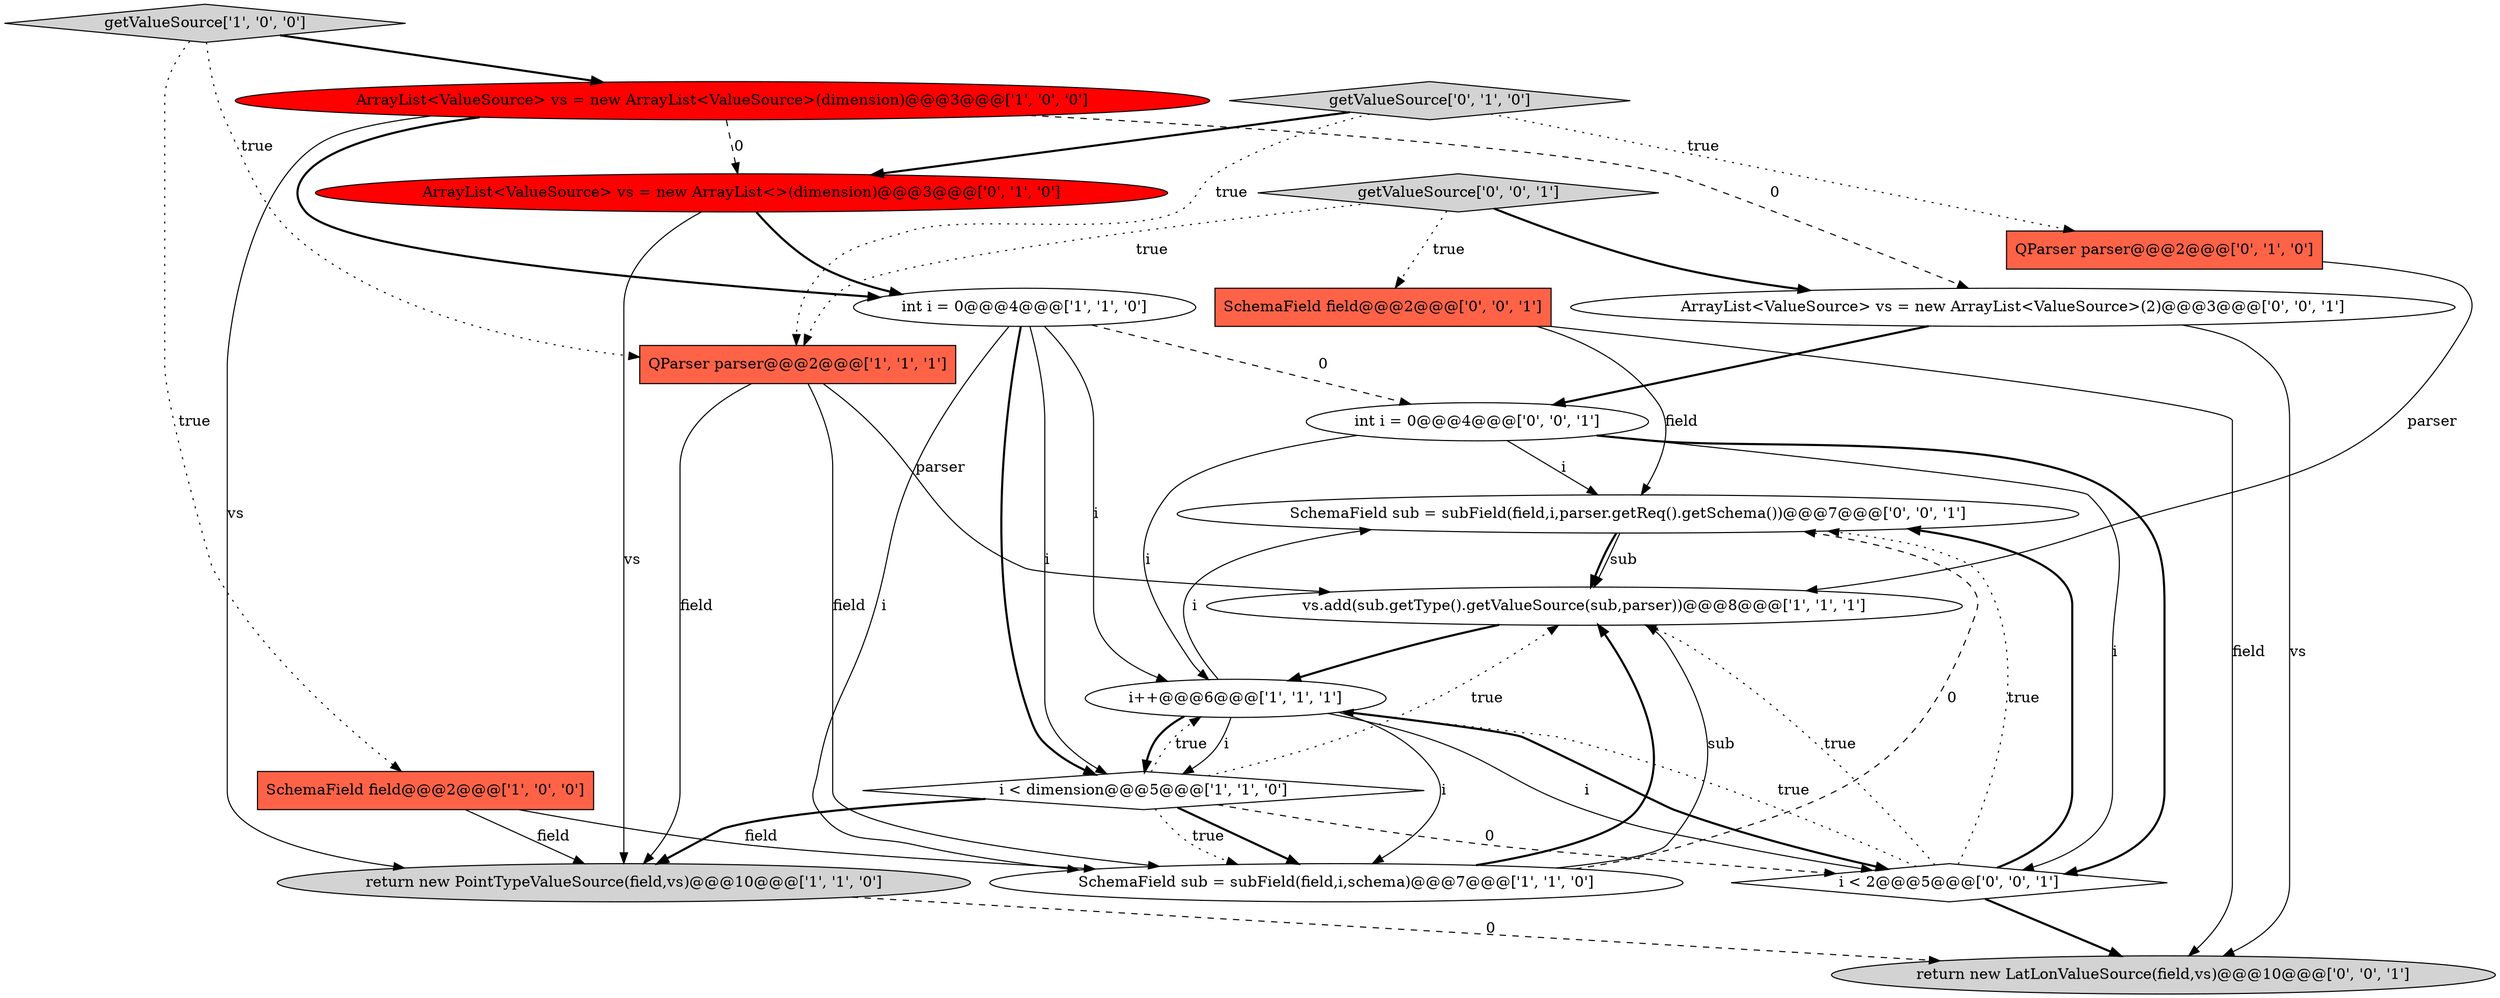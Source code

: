 digraph {
13 [style = filled, label = "SchemaField field@@@2@@@['0', '0', '1']", fillcolor = tomato, shape = box image = "AAA0AAABBB3BBB"];
4 [style = filled, label = "SchemaField field@@@2@@@['1', '0', '0']", fillcolor = tomato, shape = box image = "AAA0AAABBB1BBB"];
6 [style = filled, label = "getValueSource['1', '0', '0']", fillcolor = lightgray, shape = diamond image = "AAA0AAABBB1BBB"];
8 [style = filled, label = "QParser parser@@@2@@@['1', '1', '1']", fillcolor = tomato, shape = box image = "AAA0AAABBB1BBB"];
19 [style = filled, label = "ArrayList<ValueSource> vs = new ArrayList<ValueSource>(2)@@@3@@@['0', '0', '1']", fillcolor = white, shape = ellipse image = "AAA0AAABBB3BBB"];
7 [style = filled, label = "ArrayList<ValueSource> vs = new ArrayList<ValueSource>(dimension)@@@3@@@['1', '0', '0']", fillcolor = red, shape = ellipse image = "AAA1AAABBB1BBB"];
0 [style = filled, label = "int i = 0@@@4@@@['1', '1', '0']", fillcolor = white, shape = ellipse image = "AAA0AAABBB1BBB"];
9 [style = filled, label = "return new PointTypeValueSource(field,vs)@@@10@@@['1', '1', '0']", fillcolor = lightgray, shape = ellipse image = "AAA0AAABBB1BBB"];
16 [style = filled, label = "return new LatLonValueSource(field,vs)@@@10@@@['0', '0', '1']", fillcolor = lightgray, shape = ellipse image = "AAA0AAABBB3BBB"];
11 [style = filled, label = "getValueSource['0', '1', '0']", fillcolor = lightgray, shape = diamond image = "AAA0AAABBB2BBB"];
14 [style = filled, label = "SchemaField sub = subField(field,i,parser.getReq().getSchema())@@@7@@@['0', '0', '1']", fillcolor = white, shape = ellipse image = "AAA0AAABBB3BBB"];
15 [style = filled, label = "int i = 0@@@4@@@['0', '0', '1']", fillcolor = white, shape = ellipse image = "AAA0AAABBB3BBB"];
18 [style = filled, label = "i < 2@@@5@@@['0', '0', '1']", fillcolor = white, shape = diamond image = "AAA0AAABBB3BBB"];
2 [style = filled, label = "SchemaField sub = subField(field,i,schema)@@@7@@@['1', '1', '0']", fillcolor = white, shape = ellipse image = "AAA0AAABBB1BBB"];
5 [style = filled, label = "i < dimension@@@5@@@['1', '1', '0']", fillcolor = white, shape = diamond image = "AAA0AAABBB1BBB"];
10 [style = filled, label = "QParser parser@@@2@@@['0', '1', '0']", fillcolor = tomato, shape = box image = "AAA0AAABBB2BBB"];
17 [style = filled, label = "getValueSource['0', '0', '1']", fillcolor = lightgray, shape = diamond image = "AAA0AAABBB3BBB"];
12 [style = filled, label = "ArrayList<ValueSource> vs = new ArrayList<>(dimension)@@@3@@@['0', '1', '0']", fillcolor = red, shape = ellipse image = "AAA1AAABBB2BBB"];
3 [style = filled, label = "vs.add(sub.getType().getValueSource(sub,parser))@@@8@@@['1', '1', '1']", fillcolor = white, shape = ellipse image = "AAA0AAABBB1BBB"];
1 [style = filled, label = "i++@@@6@@@['1', '1', '1']", fillcolor = white, shape = ellipse image = "AAA0AAABBB1BBB"];
4->9 [style = solid, label="field"];
1->5 [style = bold, label=""];
14->3 [style = bold, label=""];
2->3 [style = solid, label="sub"];
15->14 [style = solid, label="i"];
9->16 [style = dashed, label="0"];
8->9 [style = solid, label="field"];
5->9 [style = bold, label=""];
3->1 [style = bold, label=""];
0->1 [style = solid, label="i"];
11->10 [style = dotted, label="true"];
15->18 [style = solid, label="i"];
2->3 [style = bold, label=""];
1->5 [style = solid, label="i"];
5->1 [style = dotted, label="true"];
7->9 [style = solid, label="vs"];
18->1 [style = dotted, label="true"];
1->14 [style = solid, label="i"];
0->15 [style = dashed, label="0"];
12->9 [style = solid, label="vs"];
8->3 [style = solid, label="parser"];
1->18 [style = bold, label=""];
7->0 [style = bold, label=""];
11->12 [style = bold, label=""];
5->3 [style = dotted, label="true"];
5->18 [style = dashed, label="0"];
12->0 [style = bold, label=""];
15->18 [style = bold, label=""];
19->16 [style = solid, label="vs"];
17->19 [style = bold, label=""];
8->2 [style = solid, label="field"];
18->14 [style = dotted, label="true"];
0->5 [style = solid, label="i"];
1->18 [style = solid, label="i"];
14->3 [style = solid, label="sub"];
15->1 [style = solid, label="i"];
17->8 [style = dotted, label="true"];
5->2 [style = bold, label=""];
0->2 [style = solid, label="i"];
18->16 [style = bold, label=""];
2->14 [style = dashed, label="0"];
6->4 [style = dotted, label="true"];
7->19 [style = dashed, label="0"];
6->8 [style = dotted, label="true"];
13->14 [style = solid, label="field"];
4->2 [style = solid, label="field"];
1->2 [style = solid, label="i"];
18->3 [style = dotted, label="true"];
7->12 [style = dashed, label="0"];
11->8 [style = dotted, label="true"];
19->15 [style = bold, label=""];
6->7 [style = bold, label=""];
17->13 [style = dotted, label="true"];
13->16 [style = solid, label="field"];
18->14 [style = bold, label=""];
5->2 [style = dotted, label="true"];
0->5 [style = bold, label=""];
10->3 [style = solid, label="parser"];
}
